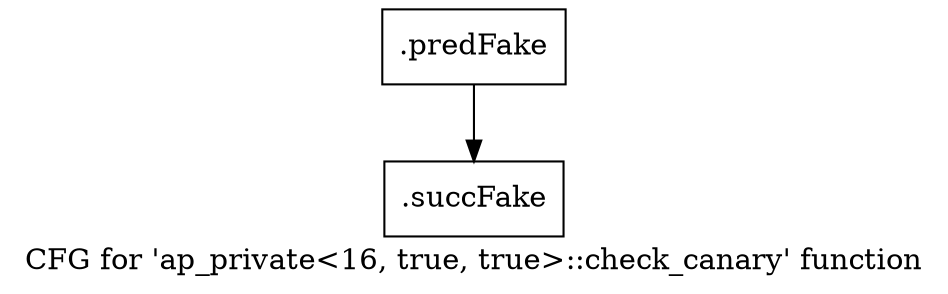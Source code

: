 digraph "CFG for 'ap_private\<16, true, true\>::check_canary' function" {
	label="CFG for 'ap_private\<16, true, true\>::check_canary' function";

	Node0x46a4030 [shape=record,filename="",linenumber="",label="{.predFake}"];
	Node0x46a4030 -> Node0x47d8c90[ callList="" memoryops="" filename="/media/miguel/NewVolume/Linux/Xilinx/Vitis_HLS/2020.2/include/etc/ap_private.h" execusionnum="972"];
	Node0x47d8c90 [shape=record,filename="/media/miguel/NewVolume/Linux/Xilinx/Vitis_HLS/2020.2/include/etc/ap_private.h",linenumber="1421",label="{.succFake}"];
}
